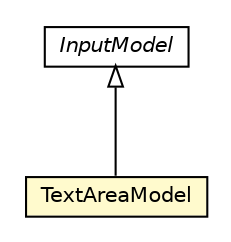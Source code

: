 #!/usr/local/bin/dot
#
# Class diagram 
# Generated by UMLGraph version 5.1 (http://www.umlgraph.org/)
#

digraph G {
	edge [fontname="Helvetica",fontsize=10,labelfontname="Helvetica",labelfontsize=10];
	node [fontname="Helvetica",fontsize=10,shape=plaintext];
	nodesep=0.25;
	ranksep=0.5;
	// org.universAAL.ui.ui.handler.web.html.model.TextAreaModel
	c8386585 [label=<<table title="org.universAAL.ui.ui.handler.web.html.model.TextAreaModel" border="0" cellborder="1" cellspacing="0" cellpadding="2" port="p" bgcolor="lemonChiffon" href="./TextAreaModel.html">
		<tr><td><table border="0" cellspacing="0" cellpadding="1">
<tr><td align="center" balign="center"> TextAreaModel </td></tr>
		</table></td></tr>
		</table>>, fontname="Helvetica", fontcolor="black", fontsize=10.0];
	// org.universAAL.ui.ui.handler.web.html.model.InputModel
	c8386590 [label=<<table title="org.universAAL.ui.ui.handler.web.html.model.InputModel" border="0" cellborder="1" cellspacing="0" cellpadding="2" port="p" href="./InputModel.html">
		<tr><td><table border="0" cellspacing="0" cellpadding="1">
<tr><td align="center" balign="center"><font face="Helvetica-Oblique"> InputModel </font></td></tr>
		</table></td></tr>
		</table>>, fontname="Helvetica", fontcolor="black", fontsize=10.0];
	//org.universAAL.ui.ui.handler.web.html.model.TextAreaModel extends org.universAAL.ui.ui.handler.web.html.model.InputModel
	c8386590:p -> c8386585:p [dir=back,arrowtail=empty];
}

